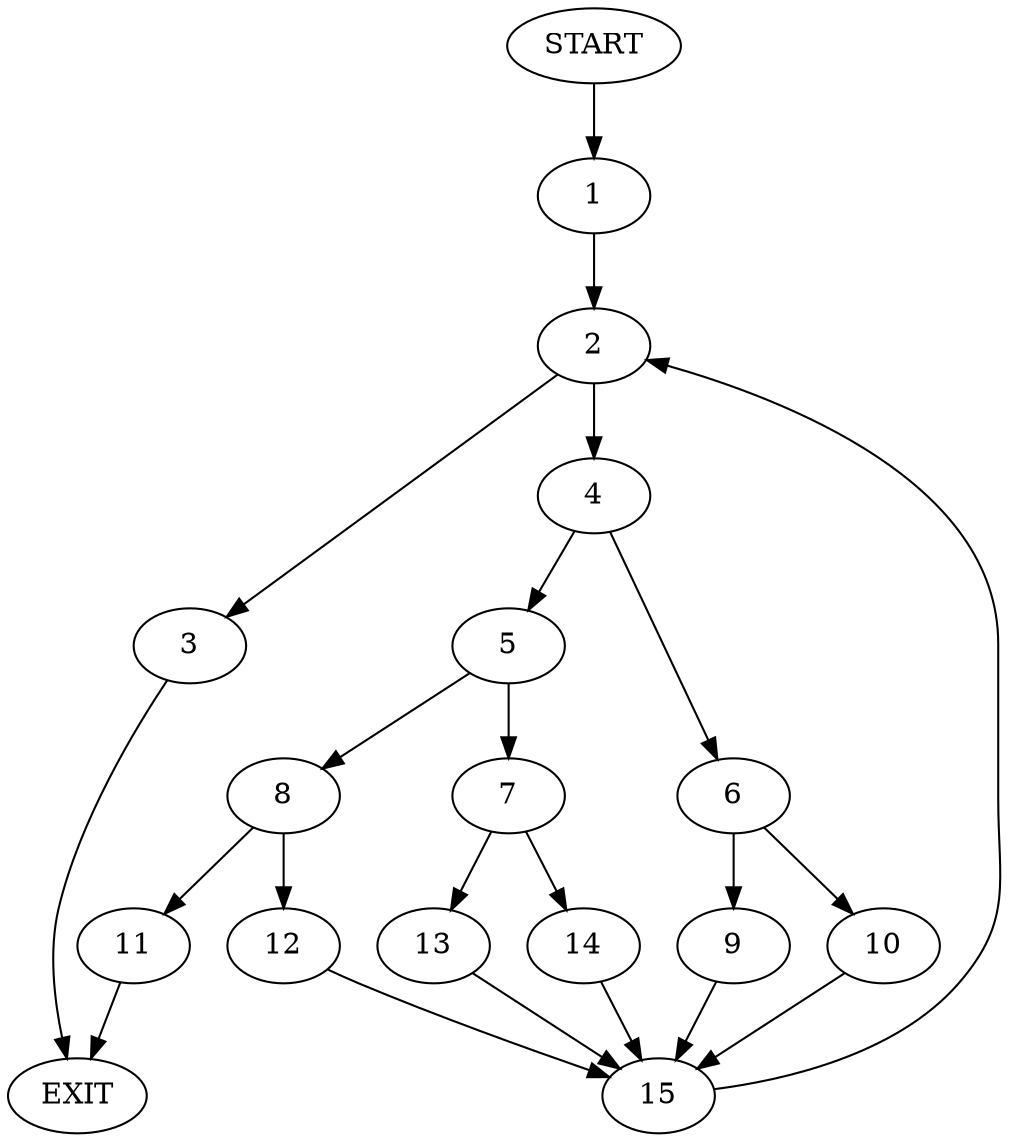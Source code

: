 digraph {
0 [label="START"]
16 [label="EXIT"]
0 -> 1
1 -> 2
2 -> 3
2 -> 4
4 -> 5
4 -> 6
3 -> 16
5 -> 7
5 -> 8
6 -> 9
6 -> 10
8 -> 11
8 -> 12
7 -> 13
7 -> 14
11 -> 16
12 -> 15
15 -> 2
13 -> 15
14 -> 15
9 -> 15
10 -> 15
}
